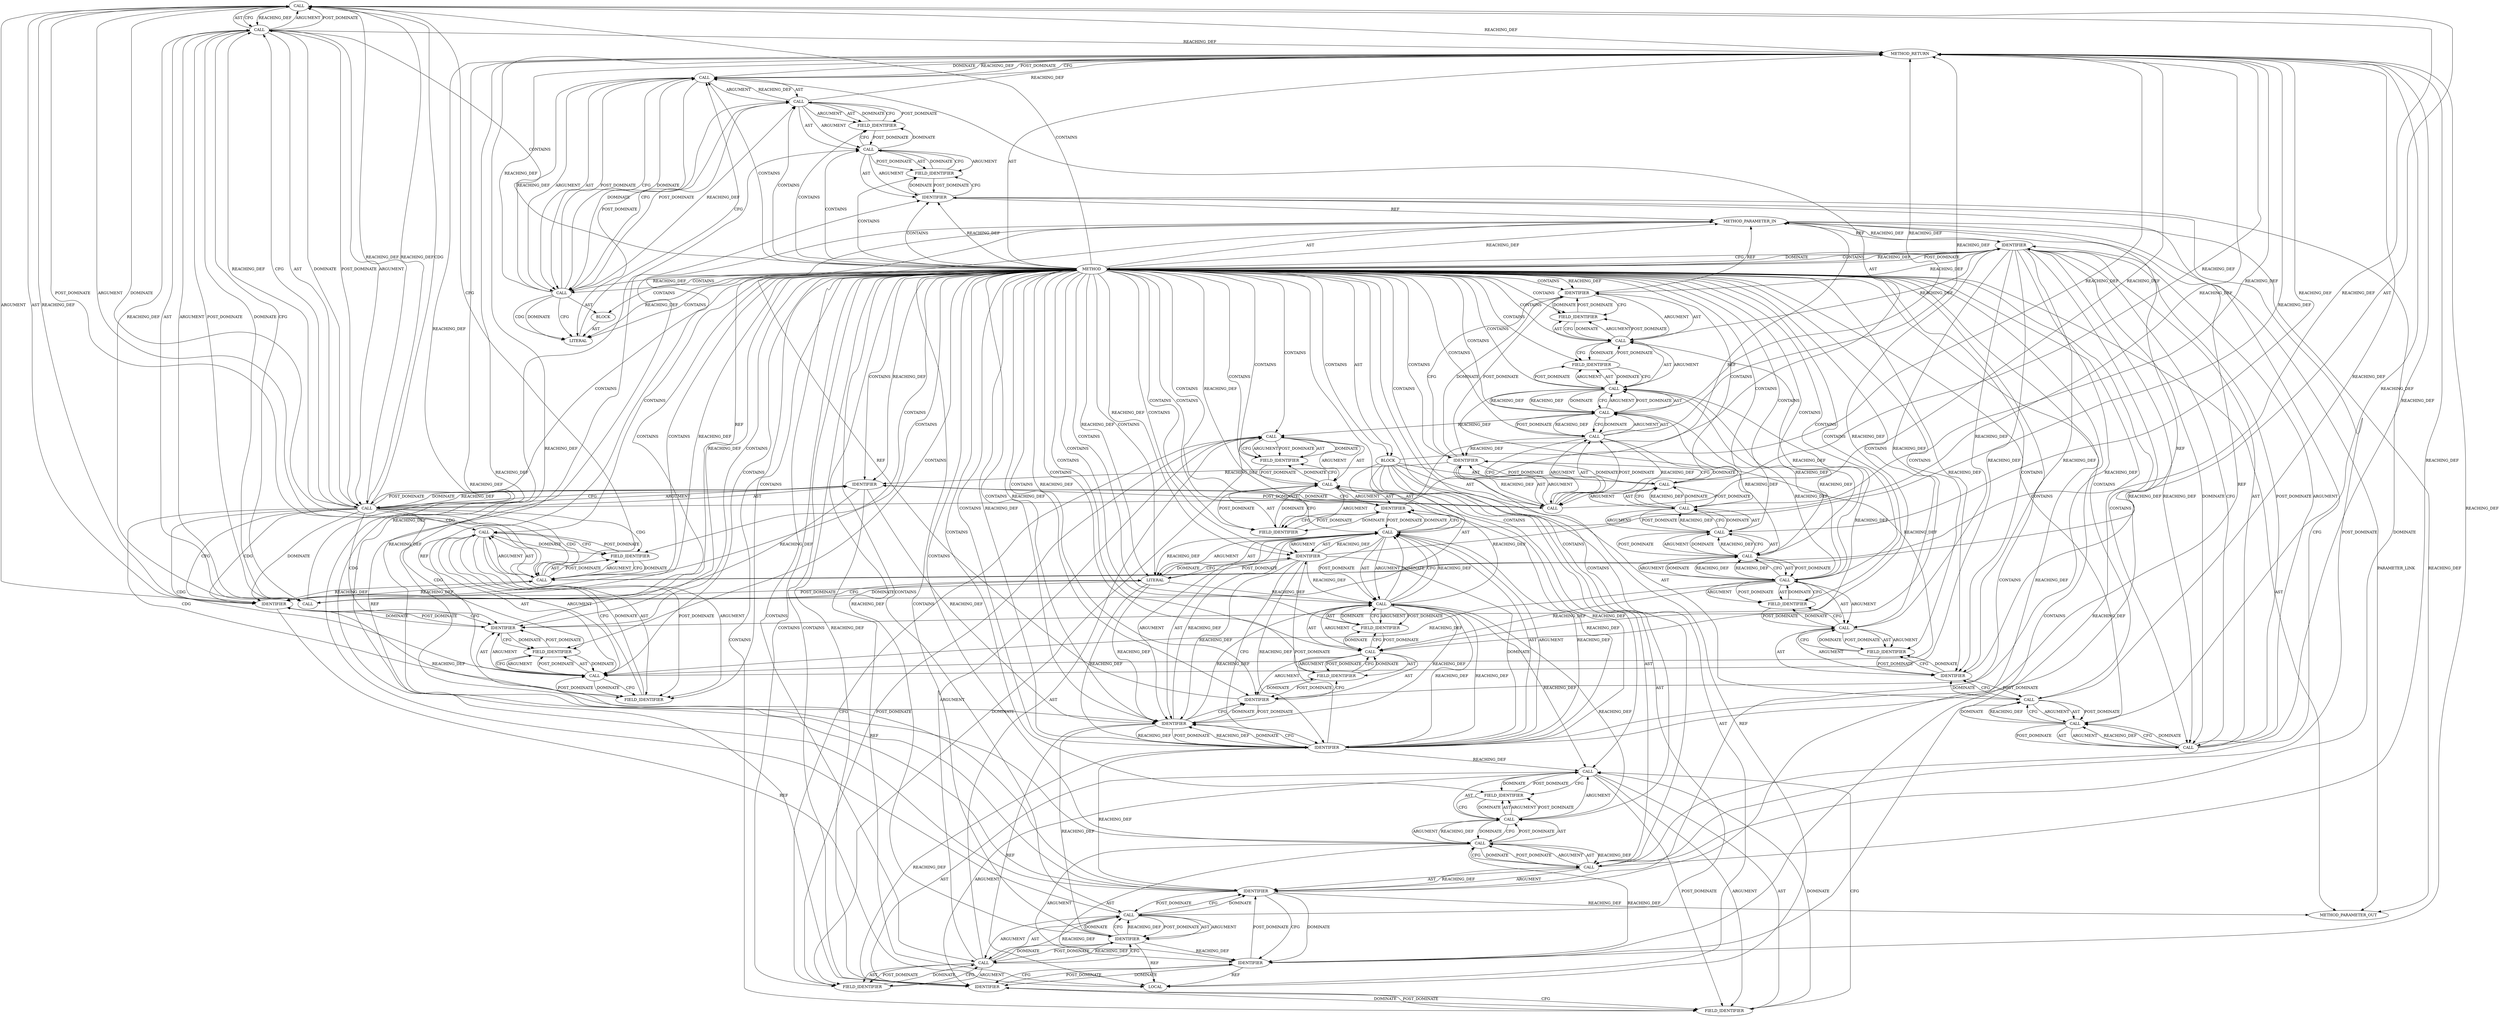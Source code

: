 digraph {
  11461 [label=CALL ORDER=2 ARGUMENT_INDEX=2 CODE="resid > con->v2.in_bvec.bv_len" COLUMN_NUMBER=20 METHOD_FULL_NAME="<operator>.greaterThan" LINE_NUMBER=3472 TYPE_FULL_NAME="<empty>" DISPATCH_TYPE="STATIC_DISPATCH" SIGNATURE="" NAME="<operator>.greaterThan"]
  11454 [label=IDENTIFIER ORDER=1 ARGUMENT_INDEX=1 CODE="con" COLUMN_NUMBER=26 LINE_NUMBER=3471 TYPE_FULL_NAME="ceph_connection*" NAME="con"]
  11472 [label=IDENTIFIER ORDER=2 ARGUMENT_INDEX=2 CODE="__func__" COLUMN_NUMBER=44 LINE_NUMBER=3474 TYPE_FULL_NAME="ANY" NAME="__func__"]
  11432 [label=METHOD_PARAMETER_IN ORDER=1 CODE="struct ceph_connection *con" IS_VARIADIC=false COLUMN_NUMBER=45 LINE_NUMBER=3465 TYPE_FULL_NAME="ceph_connection*" EVALUATION_STRATEGY="BY_VALUE" INDEX=1 NAME="con"]
  11478 [label=FIELD_IDENTIFIER ORDER=2 ARGUMENT_INDEX=2 CODE="v2" COLUMN_NUMBER=7 LINE_NUMBER=3475 CANONICAL_NAME="v2"]
  11460 [label=IDENTIFIER ORDER=1 ARGUMENT_INDEX=1 CODE="resid" COLUMN_NUMBER=11 LINE_NUMBER=3472 TYPE_FULL_NAME="int" NAME="resid"]
  11499 [label=CALL ORDER=1 ARGUMENT_INDEX=1 CODE="con->v2.in_state" COLUMN_NUMBER=2 METHOD_FULL_NAME="<operator>.fieldAccess" LINE_NUMBER=3478 TYPE_FULL_NAME="<empty>" DISPATCH_TYPE="STATIC_DISPATCH" SIGNATURE="" NAME="<operator>.fieldAccess"]
  11433 [label=BLOCK ORDER=2 ARGUMENT_INDEX=-1 CODE="{
	int resid;  /* current enc page (not necessarily data) */

	WARN_ON(!con_secure(con));
	WARN_ON(!iov_iter_is_bvec(&con->v2.in_iter));
	resid = iov_iter_count(&con->v2.in_iter);
	WARN_ON(!resid || resid > con->v2.in_bvec.bv_len);

	dout(\"%s con %p resid %d enc_resid %d\\n\", __func__, con, resid,
	     con->v2.in_enc_resid);
	con->v2.in_iter.count -= resid;
	set_in_skip(con, resid + con->v2.in_enc_resid);
	con->v2.in_state = IN_S_FINISH_SKIP;
}" COLUMN_NUMBER=1 LINE_NUMBER=3466 TYPE_FULL_NAME="void"]
  11503 [label=FIELD_IDENTIFIER ORDER=2 ARGUMENT_INDEX=2 CODE="in_state" COLUMN_NUMBER=2 LINE_NUMBER=3478 CANONICAL_NAME="in_state"]
  11494 [label=CALL ORDER=1 ARGUMENT_INDEX=1 CODE="con->v2" COLUMN_NUMBER=27 METHOD_FULL_NAME="<operator>.indirectFieldAccess" LINE_NUMBER=3477 TYPE_FULL_NAME="<empty>" DISPATCH_TYPE="STATIC_DISPATCH" SIGNATURE="" NAME="<operator>.indirectFieldAccess"]
  11477 [label=IDENTIFIER ORDER=1 ARGUMENT_INDEX=1 CODE="con" COLUMN_NUMBER=7 LINE_NUMBER=3475 TYPE_FULL_NAME="ceph_connection*" NAME="con"]
  11489 [label=CALL ORDER=8 ARGUMENT_INDEX=-1 CODE="set_in_skip(con, resid + con->v2.in_enc_resid)" COLUMN_NUMBER=2 METHOD_FULL_NAME="set_in_skip" LINE_NUMBER=3477 TYPE_FULL_NAME="<empty>" DISPATCH_TYPE="STATIC_DISPATCH" SIGNATURE="" NAME="set_in_skip"]
  11469 [label=FIELD_IDENTIFIER ORDER=2 ARGUMENT_INDEX=2 CODE="bv_len" COLUMN_NUMBER=28 LINE_NUMBER=3472 CANONICAL_NAME="bv_len"]
  11486 [label=FIELD_IDENTIFIER ORDER=2 ARGUMENT_INDEX=2 CODE="in_iter" COLUMN_NUMBER=2 LINE_NUMBER=3476 CANONICAL_NAME="in_iter"]
  11439 [label=CALL ORDER=3 ARGUMENT_INDEX=-1 CODE="WARN_ON(!iov_iter_is_bvec(&con->v2.in_iter))" COLUMN_NUMBER=2 METHOD_FULL_NAME="WARN_ON" LINE_NUMBER=3470 TYPE_FULL_NAME="<empty>" DISPATCH_TYPE="STATIC_DISPATCH" SIGNATURE="" NAME="WARN_ON"]
  11458 [label=CALL ORDER=1 ARGUMENT_INDEX=1 CODE="!resid || resid > con->v2.in_bvec.bv_len" COLUMN_NUMBER=10 METHOD_FULL_NAME="<operator>.logicalOr" LINE_NUMBER=3472 TYPE_FULL_NAME="<empty>" DISPATCH_TYPE="STATIC_DISPATCH" SIGNATURE="" NAME="<operator>.logicalOr"]
  11506 [label=LITERAL ORDER=1 ARGUMENT_INDEX=1 CODE="8" COLUMN_NUMBER=21 LINE_NUMBER=3478 TYPE_FULL_NAME="int"]
  11443 [label=CALL ORDER=1 ARGUMENT_INDEX=1 CODE="con->v2.in_iter" COLUMN_NUMBER=29 METHOD_FULL_NAME="<operator>.fieldAccess" LINE_NUMBER=3470 TYPE_FULL_NAME="<empty>" DISPATCH_TYPE="STATIC_DISPATCH" SIGNATURE="" NAME="<operator>.fieldAccess"]
  11453 [label=CALL ORDER=1 ARGUMENT_INDEX=1 CODE="con->v2" COLUMN_NUMBER=26 METHOD_FULL_NAME="<operator>.indirectFieldAccess" LINE_NUMBER=3471 TYPE_FULL_NAME="<empty>" DISPATCH_TYPE="STATIC_DISPATCH" SIGNATURE="" NAME="<operator>.indirectFieldAccess"]
  11456 [label=FIELD_IDENTIFIER ORDER=2 ARGUMENT_INDEX=2 CODE="in_iter" COLUMN_NUMBER=26 LINE_NUMBER=3471 CANONICAL_NAME="in_iter"]
  11480 [label=CALL ORDER=7 ARGUMENT_INDEX=-1 CODE="con->v2.in_iter.count -= resid" COLUMN_NUMBER=2 METHOD_FULL_NAME="<operator>.assignmentMinus" LINE_NUMBER=3476 TYPE_FULL_NAME="<empty>" DISPATCH_TYPE="STATIC_DISPATCH" SIGNATURE="" NAME="<operator>.assignmentMinus"]
  11457 [label=CALL ORDER=5 ARGUMENT_INDEX=-1 CODE="WARN_ON(!resid || resid > con->v2.in_bvec.bv_len)" COLUMN_NUMBER=2 METHOD_FULL_NAME="WARN_ON" LINE_NUMBER=3472 TYPE_FULL_NAME="<empty>" DISPATCH_TYPE="STATIC_DISPATCH" SIGNATURE="" NAME="WARN_ON"]
  11485 [label=FIELD_IDENTIFIER ORDER=2 ARGUMENT_INDEX=2 CODE="v2" COLUMN_NUMBER=2 LINE_NUMBER=3476 CANONICAL_NAME="v2"]
  11431 [label=METHOD COLUMN_NUMBER=1 LINE_NUMBER=3465 COLUMN_NUMBER_END=20 IS_EXTERNAL=false SIGNATURE="void revoke_at_prepare_read_enc_page (ceph_connection*)" NAME="revoke_at_prepare_read_enc_page" AST_PARENT_TYPE="TYPE_DECL" AST_PARENT_FULL_NAME="file_code_old-a282a2f-decode_preamble-523.c:<global>" ORDER=130 CODE="static void revoke_at_prepare_read_enc_page(struct ceph_connection *con)
{
	int resid;  /* current enc page (not necessarily data) */

	WARN_ON(!con_secure(con));
	WARN_ON(!iov_iter_is_bvec(&con->v2.in_iter));
	resid = iov_iter_count(&con->v2.in_iter);
	WARN_ON(!resid || resid > con->v2.in_bvec.bv_len);

	dout(\"%s con %p resid %d enc_resid %d\\n\", __func__, con, resid,
	     con->v2.in_enc_resid);
	con->v2.in_iter.count -= resid;
	set_in_skip(con, resid + con->v2.in_enc_resid);
	con->v2.in_state = IN_S_FINISH_SKIP;
}" FULL_NAME="revoke_at_prepare_read_enc_page" LINE_NUMBER_END=3478 FILENAME="file_code_old-a282a2f-decode_preamble-523.c"]
  11441 [label=CALL ORDER=1 ARGUMENT_INDEX=1 CODE="iov_iter_is_bvec(&con->v2.in_iter)" COLUMN_NUMBER=11 METHOD_FULL_NAME="iov_iter_is_bvec" LINE_NUMBER=3470 TYPE_FULL_NAME="<empty>" DISPATCH_TYPE="STATIC_DISPATCH" SIGNATURE="" NAME="iov_iter_is_bvec"]
  11504 [label=CALL ORDER=2 ARGUMENT_INDEX=2 CODE="IN_S_FINISH_SKIP" COLUMN_NUMBER=21 METHOD_FULL_NAME="file_code_old-a282a2f-decode_preamble-523.c:62:62:IN_S_FINISH_SKIP:0" LINE_NUMBER=3478 TYPE_FULL_NAME="int" DISPATCH_TYPE="INLINED" SIGNATURE="" NAME="IN_S_FINISH_SKIP"]
  11467 [label=FIELD_IDENTIFIER ORDER=2 ARGUMENT_INDEX=2 CODE="v2" COLUMN_NUMBER=28 LINE_NUMBER=3472 CANONICAL_NAME="v2"]
  11491 [label=CALL ORDER=2 ARGUMENT_INDEX=2 CODE="resid + con->v2.in_enc_resid" COLUMN_NUMBER=19 METHOD_FULL_NAME="<operator>.addition" LINE_NUMBER=3477 TYPE_FULL_NAME="<empty>" DISPATCH_TYPE="STATIC_DISPATCH" SIGNATURE="" NAME="<operator>.addition"]
  11475 [label=CALL ORDER=5 ARGUMENT_INDEX=5 CODE="con->v2.in_enc_resid" COLUMN_NUMBER=7 METHOD_FULL_NAME="<operator>.fieldAccess" LINE_NUMBER=3475 TYPE_FULL_NAME="<empty>" DISPATCH_TYPE="STATIC_DISPATCH" SIGNATURE="" NAME="<operator>.fieldAccess"]
  11440 [label=CALL ORDER=1 ARGUMENT_INDEX=1 CODE="!iov_iter_is_bvec(&con->v2.in_iter)" COLUMN_NUMBER=10 METHOD_FULL_NAME="<operator>.logicalNot" LINE_NUMBER=3470 TYPE_FULL_NAME="<empty>" DISPATCH_TYPE="STATIC_DISPATCH" SIGNATURE="" NAME="<operator>.logicalNot"]
  11470 [label=CALL ORDER=6 ARGUMENT_INDEX=-1 CODE="dout(\"%s con %p resid %d enc_resid %d\\n\", __func__, con, resid,
	     con->v2.in_enc_resid)" COLUMN_NUMBER=2 METHOD_FULL_NAME="dout" LINE_NUMBER=3474 TYPE_FULL_NAME="<empty>" DISPATCH_TYPE="STATIC_DISPATCH" SIGNATURE="" NAME="dout"]
  11436 [label=CALL ORDER=1 ARGUMENT_INDEX=1 CODE="!con_secure(con)" COLUMN_NUMBER=10 METHOD_FULL_NAME="<operator>.logicalNot" LINE_NUMBER=3469 TYPE_FULL_NAME="<empty>" DISPATCH_TYPE="STATIC_DISPATCH" SIGNATURE="" NAME="<operator>.logicalNot"]
  11449 [label=IDENTIFIER ORDER=1 ARGUMENT_INDEX=1 CODE="resid" COLUMN_NUMBER=2 LINE_NUMBER=3471 TYPE_FULL_NAME="int" NAME="resid"]
  11497 [label=FIELD_IDENTIFIER ORDER=2 ARGUMENT_INDEX=2 CODE="in_enc_resid" COLUMN_NUMBER=27 LINE_NUMBER=3477 CANONICAL_NAME="in_enc_resid"]
  11501 [label=IDENTIFIER ORDER=1 ARGUMENT_INDEX=1 CODE="con" COLUMN_NUMBER=2 LINE_NUMBER=3478 TYPE_FULL_NAME="ceph_connection*" NAME="con"]
  11465 [label=CALL ORDER=1 ARGUMENT_INDEX=1 CODE="con->v2" COLUMN_NUMBER=28 METHOD_FULL_NAME="<operator>.indirectFieldAccess" LINE_NUMBER=3472 TYPE_FULL_NAME="<empty>" DISPATCH_TYPE="STATIC_DISPATCH" SIGNATURE="" NAME="<operator>.indirectFieldAccess"]
  11505 [label=BLOCK ORDER=1 ARGUMENT_INDEX=1 CODE="<empty>" TYPE_FULL_NAME="void"]
  11438 [label=IDENTIFIER ORDER=1 ARGUMENT_INDEX=1 CODE="con" COLUMN_NUMBER=22 LINE_NUMBER=3469 TYPE_FULL_NAME="ceph_connection*" NAME="con"]
  11482 [label=CALL ORDER=1 ARGUMENT_INDEX=1 CODE="con->v2.in_iter" COLUMN_NUMBER=2 METHOD_FULL_NAME="<operator>.fieldAccess" LINE_NUMBER=3476 TYPE_FULL_NAME="<empty>" DISPATCH_TYPE="STATIC_DISPATCH" SIGNATURE="" NAME="<operator>.fieldAccess"]
  11468 [label=FIELD_IDENTIFIER ORDER=2 ARGUMENT_INDEX=2 CODE="in_bvec" COLUMN_NUMBER=28 LINE_NUMBER=3472 CANONICAL_NAME="in_bvec"]
  11476 [label=CALL ORDER=1 ARGUMENT_INDEX=1 CODE="con->v2" COLUMN_NUMBER=7 METHOD_FULL_NAME="<operator>.indirectFieldAccess" LINE_NUMBER=3475 TYPE_FULL_NAME="<empty>" DISPATCH_TYPE="STATIC_DISPATCH" SIGNATURE="" NAME="<operator>.indirectFieldAccess"]
  11448 [label=CALL ORDER=4 ARGUMENT_INDEX=-1 CODE="resid = iov_iter_count(&con->v2.in_iter)" COLUMN_NUMBER=2 METHOD_FULL_NAME="<operator>.assignment" LINE_NUMBER=3471 TYPE_FULL_NAME="<empty>" DISPATCH_TYPE="STATIC_DISPATCH" SIGNATURE="" NAME="<operator>.assignment"]
  11446 [label=FIELD_IDENTIFIER ORDER=2 ARGUMENT_INDEX=2 CODE="v2" COLUMN_NUMBER=29 LINE_NUMBER=3470 CANONICAL_NAME="v2"]
  11451 [label=CALL ORDER=1 ARGUMENT_INDEX=1 CODE="&con->v2.in_iter" COLUMN_NUMBER=25 METHOD_FULL_NAME="<operator>.addressOf" LINE_NUMBER=3471 TYPE_FULL_NAME="<empty>" DISPATCH_TYPE="STATIC_DISPATCH" SIGNATURE="" NAME="<operator>.addressOf"]
  11483 [label=CALL ORDER=1 ARGUMENT_INDEX=1 CODE="con->v2" COLUMN_NUMBER=2 METHOD_FULL_NAME="<operator>.indirectFieldAccess" LINE_NUMBER=3476 TYPE_FULL_NAME="<empty>" DISPATCH_TYPE="STATIC_DISPATCH" SIGNATURE="" NAME="<operator>.indirectFieldAccess"]
  11496 [label=FIELD_IDENTIFIER ORDER=2 ARGUMENT_INDEX=2 CODE="v2" COLUMN_NUMBER=27 LINE_NUMBER=3477 CANONICAL_NAME="v2"]
  11488 [label=IDENTIFIER ORDER=2 ARGUMENT_INDEX=2 CODE="resid" COLUMN_NUMBER=27 LINE_NUMBER=3476 TYPE_FULL_NAME="int" NAME="resid"]
  11463 [label=CALL ORDER=2 ARGUMENT_INDEX=2 CODE="con->v2.in_bvec.bv_len" COLUMN_NUMBER=28 METHOD_FULL_NAME="<operator>.fieldAccess" LINE_NUMBER=3472 TYPE_FULL_NAME="<empty>" DISPATCH_TYPE="STATIC_DISPATCH" SIGNATURE="" NAME="<operator>.fieldAccess"]
  11455 [label=FIELD_IDENTIFIER ORDER=2 ARGUMENT_INDEX=2 CODE="v2" COLUMN_NUMBER=26 LINE_NUMBER=3471 CANONICAL_NAME="v2"]
  11452 [label=CALL ORDER=1 ARGUMENT_INDEX=1 CODE="con->v2.in_iter" COLUMN_NUMBER=26 METHOD_FULL_NAME="<operator>.fieldAccess" LINE_NUMBER=3471 TYPE_FULL_NAME="<empty>" DISPATCH_TYPE="STATIC_DISPATCH" SIGNATURE="" NAME="<operator>.fieldAccess"]
  11502 [label=FIELD_IDENTIFIER ORDER=2 ARGUMENT_INDEX=2 CODE="v2" COLUMN_NUMBER=2 LINE_NUMBER=3478 CANONICAL_NAME="v2"]
  11444 [label=CALL ORDER=1 ARGUMENT_INDEX=1 CODE="con->v2" COLUMN_NUMBER=29 METHOD_FULL_NAME="<operator>.indirectFieldAccess" LINE_NUMBER=3470 TYPE_FULL_NAME="<empty>" DISPATCH_TYPE="STATIC_DISPATCH" SIGNATURE="" NAME="<operator>.indirectFieldAccess"]
  11459 [label=CALL ORDER=1 ARGUMENT_INDEX=1 CODE="!resid" COLUMN_NUMBER=10 METHOD_FULL_NAME="<operator>.logicalNot" LINE_NUMBER=3472 TYPE_FULL_NAME="<empty>" DISPATCH_TYPE="STATIC_DISPATCH" SIGNATURE="" NAME="<operator>.logicalNot"]
  11473 [label=IDENTIFIER ORDER=3 ARGUMENT_INDEX=3 CODE="con" COLUMN_NUMBER=54 LINE_NUMBER=3474 TYPE_FULL_NAME="ceph_connection*" NAME="con"]
  11495 [label=IDENTIFIER ORDER=1 ARGUMENT_INDEX=1 CODE="con" COLUMN_NUMBER=27 LINE_NUMBER=3477 TYPE_FULL_NAME="ceph_connection*" NAME="con"]
  13236 [label=METHOD_PARAMETER_OUT ORDER=1 CODE="struct ceph_connection *con" IS_VARIADIC=false COLUMN_NUMBER=45 LINE_NUMBER=3465 TYPE_FULL_NAME="ceph_connection*" EVALUATION_STRATEGY="BY_VALUE" INDEX=1 NAME="con"]
  11481 [label=CALL ORDER=1 ARGUMENT_INDEX=1 CODE="con->v2.in_iter.count" COLUMN_NUMBER=2 METHOD_FULL_NAME="<operator>.fieldAccess" LINE_NUMBER=3476 TYPE_FULL_NAME="<empty>" DISPATCH_TYPE="STATIC_DISPATCH" SIGNATURE="" NAME="<operator>.fieldAccess"]
  11498 [label=CALL ORDER=9 ARGUMENT_INDEX=-1 CODE="con->v2.in_state = IN_S_FINISH_SKIP" COLUMN_NUMBER=2 METHOD_FULL_NAME="<operator>.assignment" LINE_NUMBER=3478 TYPE_FULL_NAME="<empty>" DISPATCH_TYPE="STATIC_DISPATCH" SIGNATURE="" NAME="<operator>.assignment"]
  11474 [label=IDENTIFIER ORDER=4 ARGUMENT_INDEX=4 CODE="resid" COLUMN_NUMBER=59 LINE_NUMBER=3474 TYPE_FULL_NAME="int" NAME="resid"]
  11507 [label=METHOD_RETURN ORDER=3 CODE="RET" COLUMN_NUMBER=1 LINE_NUMBER=3465 TYPE_FULL_NAME="void" EVALUATION_STRATEGY="BY_VALUE"]
  11447 [label=FIELD_IDENTIFIER ORDER=2 ARGUMENT_INDEX=2 CODE="in_iter" COLUMN_NUMBER=29 LINE_NUMBER=3470 CANONICAL_NAME="in_iter"]
  11466 [label=IDENTIFIER ORDER=1 ARGUMENT_INDEX=1 CODE="con" COLUMN_NUMBER=28 LINE_NUMBER=3472 TYPE_FULL_NAME="ceph_connection*" NAME="con"]
  11445 [label=IDENTIFIER ORDER=1 ARGUMENT_INDEX=1 CODE="con" COLUMN_NUMBER=29 LINE_NUMBER=3470 TYPE_FULL_NAME="ceph_connection*" NAME="con"]
  11492 [label=IDENTIFIER ORDER=1 ARGUMENT_INDEX=1 CODE="resid" COLUMN_NUMBER=19 LINE_NUMBER=3477 TYPE_FULL_NAME="int" NAME="resid"]
  11462 [label=IDENTIFIER ORDER=1 ARGUMENT_INDEX=1 CODE="resid" COLUMN_NUMBER=20 LINE_NUMBER=3472 TYPE_FULL_NAME="int" NAME="resid"]
  11434 [label=LOCAL ORDER=1 CODE="int resid" COLUMN_NUMBER=6 LINE_NUMBER=3467 TYPE_FULL_NAME="int" NAME="resid"]
  11484 [label=IDENTIFIER ORDER=1 ARGUMENT_INDEX=1 CODE="con" COLUMN_NUMBER=2 LINE_NUMBER=3476 TYPE_FULL_NAME="ceph_connection*" NAME="con"]
  11487 [label=FIELD_IDENTIFIER ORDER=2 ARGUMENT_INDEX=2 CODE="count" COLUMN_NUMBER=2 LINE_NUMBER=3476 CANONICAL_NAME="count"]
  11435 [label=CALL ORDER=2 ARGUMENT_INDEX=-1 CODE="WARN_ON(!con_secure(con))" COLUMN_NUMBER=2 METHOD_FULL_NAME="WARN_ON" LINE_NUMBER=3469 TYPE_FULL_NAME="<empty>" DISPATCH_TYPE="STATIC_DISPATCH" SIGNATURE="" NAME="WARN_ON"]
  11493 [label=CALL ORDER=2 ARGUMENT_INDEX=2 CODE="con->v2.in_enc_resid" COLUMN_NUMBER=27 METHOD_FULL_NAME="<operator>.fieldAccess" LINE_NUMBER=3477 TYPE_FULL_NAME="<empty>" DISPATCH_TYPE="STATIC_DISPATCH" SIGNATURE="" NAME="<operator>.fieldAccess"]
  11464 [label=CALL ORDER=1 ARGUMENT_INDEX=1 CODE="con->v2.in_bvec" COLUMN_NUMBER=28 METHOD_FULL_NAME="<operator>.fieldAccess" LINE_NUMBER=3472 TYPE_FULL_NAME="<empty>" DISPATCH_TYPE="STATIC_DISPATCH" SIGNATURE="" NAME="<operator>.fieldAccess"]
  11500 [label=CALL ORDER=1 ARGUMENT_INDEX=1 CODE="con->v2" COLUMN_NUMBER=2 METHOD_FULL_NAME="<operator>.indirectFieldAccess" LINE_NUMBER=3478 TYPE_FULL_NAME="<empty>" DISPATCH_TYPE="STATIC_DISPATCH" SIGNATURE="" NAME="<operator>.indirectFieldAccess"]
  11442 [label=CALL ORDER=1 ARGUMENT_INDEX=1 CODE="&con->v2.in_iter" COLUMN_NUMBER=28 METHOD_FULL_NAME="<operator>.addressOf" LINE_NUMBER=3470 TYPE_FULL_NAME="<empty>" DISPATCH_TYPE="STATIC_DISPATCH" SIGNATURE="" NAME="<operator>.addressOf"]
  11437 [label=CALL ORDER=1 ARGUMENT_INDEX=1 CODE="con_secure(con)" COLUMN_NUMBER=11 METHOD_FULL_NAME="con_secure" LINE_NUMBER=3469 TYPE_FULL_NAME="<empty>" DISPATCH_TYPE="STATIC_DISPATCH" SIGNATURE="" NAME="con_secure"]
  11450 [label=CALL ORDER=2 ARGUMENT_INDEX=2 CODE="iov_iter_count(&con->v2.in_iter)" COLUMN_NUMBER=10 METHOD_FULL_NAME="iov_iter_count" LINE_NUMBER=3471 TYPE_FULL_NAME="<empty>" DISPATCH_TYPE="STATIC_DISPATCH" SIGNATURE="" NAME="iov_iter_count"]
  11471 [label=LITERAL ORDER=1 ARGUMENT_INDEX=1 CODE="\"%s con %p resid %d enc_resid %d\\n\"" COLUMN_NUMBER=7 LINE_NUMBER=3474 TYPE_FULL_NAME="char"]
  11479 [label=FIELD_IDENTIFIER ORDER=2 ARGUMENT_INDEX=2 CODE="in_enc_resid" COLUMN_NUMBER=7 LINE_NUMBER=3475 CANONICAL_NAME="in_enc_resid"]
  11490 [label=IDENTIFIER ORDER=1 ARGUMENT_INDEX=1 CODE="con" COLUMN_NUMBER=14 LINE_NUMBER=3477 TYPE_FULL_NAME="ceph_connection*" NAME="con"]
  11454 -> 11455 [label=CFG ]
  11476 -> 11477 [label=AST ]
  11473 -> 11484 [label=REACHING_DEF VARIABLE="con"]
  11449 -> 11460 [label=REACHING_DEF VARIABLE="resid"]
  11433 -> 11480 [label=AST ]
  11469 -> 11463 [label=CFG ]
  11462 -> 11466 [label=DOMINATE ]
  11431 -> 11445 [label=REACHING_DEF VARIABLE=""]
  11473 -> 11472 [label=POST_DOMINATE ]
  11488 -> 11434 [label=REF ]
  11498 -> 11499 [label=ARGUMENT ]
  11431 -> 11466 [label=REACHING_DEF VARIABLE=""]
  11463 -> 11469 [label=AST ]
  11474 -> 11434 [label=REF ]
  11489 -> 11491 [label=POST_DOMINATE ]
  11475 -> 11479 [label=ARGUMENT ]
  11492 -> 11434 [label=REF ]
  11431 -> 11470 [label=CONTAINS ]
  11452 -> 11456 [label=POST_DOMINATE ]
  11493 -> 11497 [label=AST ]
  11500 -> 11502 [label=ARGUMENT ]
  11437 -> 11438 [label=AST ]
  11477 -> 11478 [label=CFG ]
  11449 -> 11454 [label=CFG ]
  11489 -> 11490 [label=ARGUMENT ]
  11504 -> 11505 [label=AST ]
  11435 -> 11507 [label=REACHING_DEF VARIABLE="WARN_ON(!con_secure(con))"]
  11481 -> 11482 [label=ARGUMENT ]
  11465 -> 11468 [label=DOMINATE ]
  11454 -> 11432 [label=REF ]
  11435 -> 11436 [label=ARGUMENT ]
  11438 -> 11445 [label=REACHING_DEF VARIABLE="con"]
  11431 -> 11438 [label=CFG ]
  11490 -> 11480 [label=POST_DOMINATE ]
  11490 -> 11507 [label=REACHING_DEF VARIABLE="con"]
  11471 -> 11475 [label=REACHING_DEF VARIABLE="\"%s con %p resid %d enc_resid %d\\n\""]
  11495 -> 11432 [label=REF ]
  11468 -> 11464 [label=CFG ]
  11443 -> 11476 [label=REACHING_DEF VARIABLE="con->v2.in_iter"]
  11474 -> 11475 [label=REACHING_DEF VARIABLE="resid"]
  11468 -> 11464 [label=DOMINATE ]
  11464 -> 11468 [label=ARGUMENT ]
  11475 -> 11493 [label=REACHING_DEF VARIABLE="con->v2.in_enc_resid"]
  11431 -> 11495 [label=CONTAINS ]
  11431 -> 11477 [label=REACHING_DEF VARIABLE=""]
  11438 -> 11437 [label=REACHING_DEF VARIABLE="con"]
  11498 -> 11506 [label=POST_DOMINATE ]
  11480 -> 11507 [label=REACHING_DEF VARIABLE="con->v2.in_iter.count -= resid"]
  11431 -> 11436 [label=CONTAINS ]
  11431 -> 11492 [label=CONTAINS ]
  11461 -> 11458 [label=CFG ]
  11490 -> 11432 [label=REF ]
  11452 -> 11451 [label=REACHING_DEF VARIABLE="con->v2.in_iter"]
  11452 -> 11451 [label=REACHING_DEF VARIABLE="con->v2.in_iter"]
  11485 -> 11483 [label=DOMINATE ]
  11431 -> 11495 [label=REACHING_DEF VARIABLE=""]
  11438 -> 11465 [label=REACHING_DEF VARIABLE="con"]
  11431 -> 11435 [label=CONTAINS ]
  11431 -> 11484 [label=CONTAINS ]
  11474 -> 11473 [label=POST_DOMINATE ]
  11443 -> 11447 [label=ARGUMENT ]
  11491 -> 11493 [label=POST_DOMINATE ]
  11478 -> 11477 [label=POST_DOMINATE ]
  11473 -> 11474 [label=REACHING_DEF VARIABLE="con"]
  11433 -> 11470 [label=AST ]
  11444 -> 11446 [label=POST_DOMINATE ]
  11446 -> 11444 [label=CFG ]
  11446 -> 11445 [label=POST_DOMINATE ]
  11459 -> 11462 [label=CFG ]
  11490 -> 13236 [label=REACHING_DEF VARIABLE="con"]
  11450 -> 11449 [label=REACHING_DEF VARIABLE="iov_iter_count(&con->v2.in_iter)"]
  11431 -> 11475 [label=CONTAINS ]
  11474 -> 11473 [label=REACHING_DEF VARIABLE="resid"]
  11467 -> 11465 [label=DOMINATE ]
  11499 -> 11500 [label=AST ]
  11431 -> 11484 [label=REACHING_DEF VARIABLE=""]
  11464 -> 11465 [label=AST ]
  11506 -> 11498 [label=CFG ]
  11483 -> 11484 [label=AST ]
  11431 -> 11459 [label=CONTAINS ]
  11475 -> 11470 [label=DOMINATE ]
  11466 -> 11467 [label=DOMINATE ]
  11457 -> 11458 [label=AST ]
  11441 -> 11442 [label=AST ]
  11443 -> 11442 [label=DOMINATE ]
  11486 -> 11482 [label=DOMINATE ]
  11499 -> 11504 [label=DOMINATE ]
  11445 -> 11432 [label=REF ]
  11466 -> 11462 [label=POST_DOMINATE ]
  11489 -> 11490 [label=AST ]
  11435 -> 11445 [label=DOMINATE ]
  11472 -> 11474 [label=REACHING_DEF VARIABLE="__func__"]
  11443 -> 11442 [label=REACHING_DEF VARIABLE="con->v2.in_iter"]
  11443 -> 11442 [label=REACHING_DEF VARIABLE="con->v2.in_iter"]
  11500 -> 11503 [label=DOMINATE ]
  11497 -> 11493 [label=CFG ]
  11448 -> 11449 [label=AST ]
  11488 -> 11481 [label=POST_DOMINATE ]
  11482 -> 11486 [label=ARGUMENT ]
  11458 -> 11457 [label=DOMINATE ]
  11482 -> 11487 [label=DOMINATE ]
  11438 -> 11432 [label=REF ]
  11438 -> 11477 [label=REACHING_DEF VARIABLE="con"]
  11451 -> 11482 [label=REACHING_DEF VARIABLE="&con->v2.in_iter"]
  11432 -> 13236 [label=REACHING_DEF VARIABLE="con"]
  11431 -> 11473 [label=REACHING_DEF VARIABLE=""]
  11431 -> 11438 [label=DOMINATE ]
  11484 -> 11485 [label=CFG ]
  11438 -> 11437 [label=DOMINATE ]
  11481 -> 11488 [label=CFG ]
  11431 -> 11438 [label=CONTAINS ]
  11442 -> 11443 [label=AST ]
  11431 -> 11465 [label=CONTAINS ]
  11451 -> 11507 [label=REACHING_DEF VARIABLE="&con->v2.in_iter"]
  11444 -> 11445 [label=AST ]
  11470 -> 11475 [label=POST_DOMINATE ]
  11448 -> 11507 [label=REACHING_DEF VARIABLE="resid = iov_iter_count(&con->v2.in_iter)"]
  11431 -> 11440 [label=CONTAINS ]
  11441 -> 11440 [label=REACHING_DEF VARIABLE="iov_iter_is_bvec(&con->v2.in_iter)"]
  11431 -> 11462 [label=CONTAINS ]
  11431 -> 11476 [label=CONTAINS ]
  11441 -> 11440 [label=CFG ]
  11474 -> 11477 [label=CFG ]
  11487 -> 11481 [label=DOMINATE ]
  11465 -> 11467 [label=ARGUMENT ]
  11431 -> 11451 [label=CONTAINS ]
  11492 -> 11490 [label=POST_DOMINATE ]
  11449 -> 11454 [label=DOMINATE ]
  11475 -> 11470 [label=CFG ]
  11431 -> 11487 [label=CONTAINS ]
  11432 -> 13236 [label=PARAMETER_LINK ]
  11431 -> 11474 [label=REACHING_DEF VARIABLE=""]
  11475 -> 11494 [label=REACHING_DEF VARIABLE="con->v2.in_enc_resid"]
  11482 -> 11487 [label=CFG ]
  11463 -> 11461 [label=DOMINATE ]
  11457 -> 11471 [label=CFG ]
  11475 -> 11473 [label=REACHING_DEF VARIABLE="con->v2.in_enc_resid"]
  11443 -> 11447 [label=POST_DOMINATE ]
  11431 -> 11433 [label=AST ]
  11452 -> 11476 [label=REACHING_DEF VARIABLE="con->v2.in_iter"]
  11465 -> 11467 [label=POST_DOMINATE ]
  11458 -> 11507 [label=REACHING_DEF VARIABLE="!resid || resid > con->v2.in_bvec.bv_len"]
  11493 -> 11494 [label=ARGUMENT ]
  11460 -> 11448 [label=POST_DOMINATE ]
  11431 -> 11482 [label=CONTAINS ]
  11431 -> 11446 [label=CONTAINS ]
  11494 -> 11495 [label=AST ]
  11459 -> 11458 [label=REACHING_DEF VARIABLE="!resid"]
  11431 -> 11453 [label=CONTAINS ]
  11500 -> 11501 [label=AST ]
  11501 -> 11489 [label=POST_DOMINATE ]
  11431 -> 11461 [label=CONTAINS ]
  11438 -> 11454 [label=REACHING_DEF VARIABLE="con"]
  11493 -> 11491 [label=CFG ]
  11489 -> 11507 [label=REACHING_DEF VARIABLE="set_in_skip(con, resid + con->v2.in_enc_resid)"]
  11472 -> 11473 [label=DOMINATE ]
  11458 -> 11461 [label=ARGUMENT ]
  11433 -> 11498 [label=AST ]
  11441 -> 11440 [label=DOMINATE ]
  11481 -> 11480 [label=REACHING_DEF VARIABLE="con->v2.in_iter.count"]
  11453 -> 11455 [label=ARGUMENT ]
  11458 -> 11459 [label=AST ]
  11471 -> 11474 [label=REACHING_DEF VARIABLE="\"%s con %p resid %d enc_resid %d\\n\""]
  11484 -> 11432 [label=REF ]
  11472 -> 11507 [label=REACHING_DEF VARIABLE="__func__"]
  11431 -> 11503 [label=CONTAINS ]
  11459 -> 11462 [label=CDG ]
  11448 -> 11450 [label=ARGUMENT ]
  11443 -> 11465 [label=REACHING_DEF VARIABLE="con->v2.in_iter"]
  11477 -> 11432 [label=REF ]
  11499 -> 11503 [label=POST_DOMINATE ]
  11470 -> 11475 [label=AST ]
  11431 -> 11473 [label=CONTAINS ]
  11485 -> 11484 [label=POST_DOMINATE ]
  11500 -> 11503 [label=CFG ]
  11431 -> 11504 [label=REACHING_DEF VARIABLE=""]
  11475 -> 11476 [label=AST ]
  11483 -> 11486 [label=DOMINATE ]
  11463 -> 11461 [label=CFG ]
  11488 -> 11480 [label=DOMINATE ]
  11433 -> 11435 [label=AST ]
  11475 -> 11479 [label=POST_DOMINATE ]
  11431 -> 11501 [label=CONTAINS ]
  11498 -> 11507 [label=CFG ]
  11431 -> 11483 [label=CONTAINS ]
  11479 -> 11476 [label=POST_DOMINATE ]
  11500 -> 11502 [label=POST_DOMINATE ]
  11459 -> 11461 [label=REACHING_DEF VARIABLE="!resid"]
  11470 -> 11471 [label=ARGUMENT ]
  11471 -> 11473 [label=REACHING_DEF VARIABLE="\"%s con %p resid %d enc_resid %d\\n\""]
  11492 -> 11495 [label=CFG ]
  11453 -> 11456 [label=CFG ]
  11431 -> 11490 [label=CONTAINS ]
  11460 -> 11459 [label=DOMINATE ]
  11481 -> 11482 [label=AST ]
  11462 -> 11474 [label=REACHING_DEF VARIABLE="resid"]
  11431 -> 11496 [label=CONTAINS ]
  11463 -> 11464 [label=ARGUMENT ]
  11438 -> 11437 [label=CFG ]
  11499 -> 11507 [label=REACHING_DEF VARIABLE="con->v2.in_state"]
  11504 -> 11506 [label=DOMINATE ]
  11489 -> 11501 [label=DOMINATE ]
  11469 -> 11463 [label=DOMINATE ]
  11488 -> 11481 [label=REACHING_DEF VARIABLE="resid"]
  11450 -> 11448 [label=REACHING_DEF VARIABLE="iov_iter_count(&con->v2.in_iter)"]
  11465 -> 11466 [label=AST ]
  11475 -> 11479 [label=AST ]
  11452 -> 11453 [label=AST ]
  11494 -> 11496 [label=POST_DOMINATE ]
  11469 -> 11464 [label=POST_DOMINATE ]
  11459 -> 11468 [label=CDG ]
  11431 -> 11479 [label=CONTAINS ]
  11441 -> 11442 [label=POST_DOMINATE ]
  11457 -> 11471 [label=DOMINATE ]
  11431 -> 11474 [label=CONTAINS ]
  11439 -> 11449 [label=DOMINATE ]
  11460 -> 11434 [label=REF ]
  11443 -> 11442 [label=CFG ]
  11431 -> 11438 [label=REACHING_DEF VARIABLE=""]
  11439 -> 11507 [label=REACHING_DEF VARIABLE="WARN_ON(!iov_iter_is_bvec(&con->v2.in_iter))"]
  11433 -> 11448 [label=AST ]
  11454 -> 11449 [label=POST_DOMINATE ]
  11459 -> 11458 [label=CFG ]
  11493 -> 11497 [label=ARGUMENT ]
  11501 -> 11502 [label=CFG ]
  11495 -> 11496 [label=DOMINATE ]
  11431 -> 11488 [label=REACHING_DEF VARIABLE=""]
  11431 -> 11460 [label=REACHING_DEF VARIABLE=""]
  11448 -> 11449 [label=ARGUMENT ]
  11452 -> 11451 [label=DOMINATE ]
  11463 -> 11461 [label=REACHING_DEF VARIABLE="con->v2.in_bvec.bv_len"]
  11499 -> 11500 [label=ARGUMENT ]
  11483 -> 11486 [label=CFG ]
  11489 -> 11501 [label=CFG ]
  11458 -> 11459 [label=POST_DOMINATE ]
  11436 -> 11437 [label=POST_DOMINATE ]
  11459 -> 11466 [label=CDG ]
  11480 -> 11481 [label=ARGUMENT ]
  11502 -> 11500 [label=DOMINATE ]
  11483 -> 11485 [label=ARGUMENT ]
  11464 -> 11468 [label=AST ]
  11476 -> 11477 [label=ARGUMENT ]
  11473 -> 11432 [label=REF ]
  11467 -> 11465 [label=CFG ]
  11440 -> 11441 [label=AST ]
  11457 -> 11458 [label=ARGUMENT ]
  11494 -> 11496 [label=ARGUMENT ]
  11476 -> 11478 [label=POST_DOMINATE ]
  11431 -> 11439 [label=CONTAINS ]
  11451 -> 11452 [label=ARGUMENT ]
  11472 -> 11473 [label=CFG ]
  11436 -> 11437 [label=AST ]
  11470 -> 11472 [label=AST ]
  11444 -> 11445 [label=ARGUMENT ]
  11450 -> 11451 [label=ARGUMENT ]
  11453 -> 11454 [label=ARGUMENT ]
  11431 -> 13236 [label=AST ]
  11459 -> 11465 [label=CDG ]
  11451 -> 11452 [label=POST_DOMINATE ]
  11461 -> 11462 [label=ARGUMENT ]
  11431 -> 11499 [label=CONTAINS ]
  11431 -> 11500 [label=CONTAINS ]
  11442 -> 11452 [label=REACHING_DEF VARIABLE="&con->v2.in_iter"]
  11431 -> 11477 [label=CONTAINS ]
  11491 -> 11492 [label=ARGUMENT ]
  11431 -> 11441 [label=CONTAINS ]
  11440 -> 11441 [label=ARGUMENT ]
  11436 -> 11437 [label=ARGUMENT ]
  11480 -> 11488 [label=POST_DOMINATE ]
  11436 -> 11435 [label=DOMINATE ]
  11442 -> 11443 [label=ARGUMENT ]
  11431 -> 11472 [label=CONTAINS ]
  11465 -> 11466 [label=ARGUMENT ]
  11459 -> 11460 [label=ARGUMENT ]
  11491 -> 11489 [label=REACHING_DEF VARIABLE="resid + con->v2.in_enc_resid"]
  11458 -> 11457 [label=CFG ]
  11479 -> 11475 [label=DOMINATE ]
  11431 -> 11437 [label=CONTAINS ]
  11476 -> 11478 [label=AST ]
  11470 -> 11484 [label=DOMINATE ]
  11456 -> 11452 [label=DOMINATE ]
  11440 -> 11439 [label=CFG ]
  11447 -> 11443 [label=DOMINATE ]
  11495 -> 11496 [label=CFG ]
  11431 -> 11468 [label=CONTAINS ]
  11458 -> 11457 [label=REACHING_DEF VARIABLE="!resid || resid > con->v2.in_bvec.bv_len"]
  11439 -> 11440 [label=POST_DOMINATE ]
  11461 -> 11459 [label=REACHING_DEF VARIABLE="resid > con->v2.in_bvec.bv_len"]
  11431 -> 11494 [label=CONTAINS ]
  11473 -> 11474 [label=DOMINATE ]
  11449 -> 11434 [label=REF ]
  11468 -> 11465 [label=POST_DOMINATE ]
  11501 -> 11432 [label=REF ]
  11476 -> 11478 [label=ARGUMENT ]
  11455 -> 11454 [label=POST_DOMINATE ]
  11439 -> 11449 [label=CFG ]
  11504 -> 11499 [label=POST_DOMINATE ]
  11502 -> 11501 [label=POST_DOMINATE ]
  11477 -> 11478 [label=DOMINATE ]
  11493 -> 11491 [label=REACHING_DEF VARIABLE="con->v2.in_enc_resid"]
  11486 -> 11482 [label=CFG ]
  11431 -> 11502 [label=CONTAINS ]
  11475 -> 11483 [label=REACHING_DEF VARIABLE="con->v2.in_enc_resid"]
  11501 -> 11502 [label=DOMINATE ]
  11490 -> 11501 [label=REACHING_DEF VARIABLE="con"]
  11483 -> 11485 [label=AST ]
  11450 -> 11507 [label=REACHING_DEF VARIABLE="iov_iter_count(&con->v2.in_iter)"]
  11450 -> 11448 [label=CFG ]
  11431 -> 11481 [label=CONTAINS ]
  11437 -> 11436 [label=REACHING_DEF VARIABLE="con_secure(con)"]
  11431 -> 11506 [label=REACHING_DEF VARIABLE=""]
  11496 -> 11495 [label=POST_DOMINATE ]
  11431 -> 11501 [label=REACHING_DEF VARIABLE=""]
  11443 -> 11453 [label=REACHING_DEF VARIABLE="con->v2.in_iter"]
  11463 -> 11464 [label=AST ]
  11473 -> 11475 [label=REACHING_DEF VARIABLE="con"]
  11450 -> 11451 [label=AST ]
  11452 -> 11456 [label=ARGUMENT ]
  11470 -> 11507 [label=REACHING_DEF VARIABLE="dout(\"%s con %p resid %d enc_resid %d\\n\", __func__, con, resid,
	     con->v2.in_enc_resid)"]
  11436 -> 11507 [label=REACHING_DEF VARIABLE="!con_secure(con)"]
  11459 -> 11507 [label=REACHING_DEF VARIABLE="!resid"]
  11482 -> 11483 [label=ARGUMENT ]
  11485 -> 11483 [label=CFG ]
  11451 -> 11450 [label=REACHING_DEF VARIABLE="&con->v2.in_iter"]
  11431 -> 11444 [label=CONTAINS ]
  11483 -> 11485 [label=POST_DOMINATE ]
  11471 -> 11470 [label=REACHING_DEF VARIABLE="\"%s con %p resid %d enc_resid %d\\n\""]
  11490 -> 11492 [label=DOMINATE ]
  11498 -> 11504 [label=POST_DOMINATE ]
  11477 -> 11474 [label=POST_DOMINATE ]
  11473 -> 11490 [label=REACHING_DEF VARIABLE="con"]
  11442 -> 11441 [label=DOMINATE ]
  11431 -> 11488 [label=CONTAINS ]
  11431 -> 11467 [label=CONTAINS ]
  11503 -> 11499 [label=DOMINATE ]
  11463 -> 11462 [label=REACHING_DEF VARIABLE="con->v2.in_bvec.bv_len"]
  11431 -> 11507 [label=AST ]
  11440 -> 11439 [label=REACHING_DEF VARIABLE="!iov_iter_is_bvec(&con->v2.in_iter)"]
  11459 -> 11463 [label=CDG ]
  11431 -> 11471 [label=REACHING_DEF VARIABLE=""]
  11497 -> 11494 [label=POST_DOMINATE ]
  11488 -> 11480 [label=CFG ]
  11455 -> 11453 [label=DOMINATE ]
  11456 -> 11453 [label=POST_DOMINATE ]
  11436 -> 11435 [label=REACHING_DEF VARIABLE="!con_secure(con)"]
  11472 -> 11471 [label=POST_DOMINATE ]
  11498 -> 11504 [label=ARGUMENT ]
  11493 -> 11497 [label=POST_DOMINATE ]
  11431 -> 11478 [label=CONTAINS ]
  11504 -> 11498 [label=CFG ]
  11488 -> 11492 [label=REACHING_DEF VARIABLE="resid"]
  11478 -> 11476 [label=CFG ]
  11459 -> 11464 [label=CDG ]
  11459 -> 11458 [label=DOMINATE ]
  11496 -> 11494 [label=DOMINATE ]
  11431 -> 11447 [label=CONTAINS ]
  11474 -> 11470 [label=REACHING_DEF VARIABLE="resid"]
  11459 -> 11462 [label=DOMINATE ]
  11504 -> 11498 [label=DOMINATE ]
  11470 -> 11473 [label=AST ]
  11462 -> 11466 [label=CFG ]
  11458 -> 11461 [label=POST_DOMINATE ]
  11451 -> 11450 [label=CFG ]
  11504 -> 11506 [label=CFG ]
  11455 -> 11453 [label=CFG ]
  11474 -> 11477 [label=DOMINATE ]
  11431 -> 11466 [label=CONTAINS ]
  11462 -> 11461 [label=REACHING_DEF VARIABLE="resid"]
  11431 -> 11462 [label=REACHING_DEF VARIABLE=""]
  11431 -> 11471 [label=CONTAINS ]
  11465 -> 11467 [label=AST ]
  11507 -> 11498 [label=POST_DOMINATE ]
  11449 -> 11448 [label=REACHING_DEF VARIABLE="resid"]
  11505 -> 11506 [label=AST ]
  11437 -> 11436 [label=CFG ]
  11431 -> 11454 [label=REACHING_DEF VARIABLE=""]
  11497 -> 11493 [label=DOMINATE ]
  11487 -> 11481 [label=CFG ]
  11444 -> 11446 [label=AST ]
  11480 -> 11488 [label=AST ]
  11480 -> 11490 [label=CFG ]
  11431 -> 11455 [label=CONTAINS ]
  11431 -> 11443 [label=CONTAINS ]
  11442 -> 11441 [label=REACHING_DEF VARIABLE="&con->v2.in_iter"]
  11451 -> 11450 [label=DOMINATE ]
  11438 -> 11473 [label=REACHING_DEF VARIABLE="con"]
  11459 -> 11469 [label=CDG ]
  11431 -> 11433 [label=CONTAINS ]
  11494 -> 11497 [label=CFG ]
  11431 -> 11490 [label=REACHING_DEF VARIABLE=""]
  11482 -> 11486 [label=POST_DOMINATE ]
  11492 -> 11495 [label=DOMINATE ]
  11443 -> 11451 [label=REACHING_DEF VARIABLE="con->v2.in_iter"]
  11478 -> 11476 [label=DOMINATE ]
  11492 -> 11507 [label=REACHING_DEF VARIABLE="resid"]
  11480 -> 11488 [label=ARGUMENT ]
  11470 -> 11471 [label=AST ]
  11447 -> 11444 [label=POST_DOMINATE ]
  11498 -> 11507 [label=DOMINATE ]
  11443 -> 11447 [label=AST ]
  11470 -> 11473 [label=ARGUMENT ]
  11490 -> 11489 [label=REACHING_DEF VARIABLE="con"]
  11431 -> 11449 [label=CONTAINS ]
  11456 -> 11452 [label=CFG ]
  11466 -> 11432 [label=REF ]
  11463 -> 11469 [label=POST_DOMINATE ]
  11495 -> 11492 [label=POST_DOMINATE ]
  11448 -> 11460 [label=DOMINATE ]
  11484 -> 11485 [label=DOMINATE ]
  11431 -> 11452 [label=CONTAINS ]
  11462 -> 11463 [label=REACHING_DEF VARIABLE="resid"]
  11498 -> 11507 [label=REACHING_DEF VARIABLE="con->v2.in_state = IN_S_FINISH_SKIP"]
  11499 -> 11503 [label=ARGUMENT ]
  11504 -> 11499 [label=REACHING_DEF VARIABLE="IN_S_FINISH_SKIP"]
  11464 -> 11468 [label=POST_DOMINATE ]
  11481 -> 11487 [label=ARGUMENT ]
  11437 -> 11436 [label=DOMINATE ]
  11472 -> 11470 [label=REACHING_DEF VARIABLE="__func__"]
  11431 -> 11432 [label=AST ]
  11448 -> 11450 [label=AST ]
  11443 -> 11444 [label=AST ]
  11465 -> 11468 [label=CFG ]
  11441 -> 11507 [label=REACHING_DEF VARIABLE="iov_iter_is_bvec(&con->v2.in_iter)"]
  11450 -> 11448 [label=DOMINATE ]
  11504 -> 11506 [label=CDG ]
  11433 -> 11457 [label=AST ]
  11444 -> 11446 [label=ARGUMENT ]
  11457 -> 11507 [label=REACHING_DEF VARIABLE="WARN_ON(!resid || resid > con->v2.in_bvec.bv_len)"]
  11466 -> 11467 [label=CFG ]
  11491 -> 11493 [label=AST ]
  11452 -> 11451 [label=CFG ]
  11473 -> 11494 [label=REACHING_DEF VARIABLE="con"]
  11431 -> 11491 [label=CONTAINS ]
  11504 -> 11498 [label=REACHING_DEF VARIABLE="IN_S_FINISH_SKIP"]
  11431 -> 11460 [label=CONTAINS ]
  11431 -> 11486 [label=CONTAINS ]
  11443 -> 11452 [label=REACHING_DEF VARIABLE="con->v2.in_iter"]
  11503 -> 11500 [label=POST_DOMINATE ]
  11486 -> 11483 [label=POST_DOMINATE ]
  11431 -> 11432 [label=REACHING_DEF VARIABLE=""]
  11461 -> 11463 [label=AST ]
  11471 -> 11457 [label=POST_DOMINATE ]
  11494 -> 11497 [label=DOMINATE ]
  11433 -> 11489 [label=AST ]
  11498 -> 11504 [label=AST ]
  11438 -> 11431 [label=POST_DOMINATE ]
  11500 -> 11502 [label=AST ]
  11442 -> 11451 [label=REACHING_DEF VARIABLE="&con->v2.in_iter"]
  11471 -> 11472 [label=DOMINATE ]
  11490 -> 11500 [label=REACHING_DEF VARIABLE="con"]
  11487 -> 11482 [label=POST_DOMINATE ]
  11431 -> 11480 [label=CONTAINS ]
  11436 -> 11435 [label=CFG ]
  11453 -> 11456 [label=DOMINATE ]
  11452 -> 11456 [label=AST ]
  11479 -> 11475 [label=CFG ]
  11435 -> 11436 [label=POST_DOMINATE ]
  11464 -> 11469 [label=DOMINATE ]
  11438 -> 11466 [label=REACHING_DEF VARIABLE="con"]
  11489 -> 11491 [label=ARGUMENT ]
  11431 -> 11485 [label=CONTAINS ]
  11481 -> 11488 [label=DOMINATE ]
  11463 -> 11469 [label=ARGUMENT ]
  11492 -> 11491 [label=REACHING_DEF VARIABLE="resid"]
  11473 -> 11483 [label=REACHING_DEF VARIABLE="con"]
  11431 -> 11458 [label=CONTAINS ]
  11438 -> 11444 [label=REACHING_DEF VARIABLE="con"]
  11475 -> 11474 [label=REACHING_DEF VARIABLE="con->v2.in_enc_resid"]
  11476 -> 11479 [label=DOMINATE ]
  11470 -> 11472 [label=ARGUMENT ]
  11439 -> 11440 [label=ARGUMENT ]
  11453 -> 11455 [label=POST_DOMINATE ]
  11431 -> 11506 [label=CONTAINS ]
  11461 -> 11462 [label=AST ]
  11474 -> 11488 [label=REACHING_DEF VARIABLE="resid"]
  11431 -> 11472 [label=REACHING_DEF VARIABLE=""]
  11481 -> 11487 [label=AST ]
  11462 -> 11434 [label=REF ]
  11493 -> 11494 [label=AST ]
  11432 -> 11438 [label=REACHING_DEF VARIABLE="con"]
  11494 -> 11495 [label=ARGUMENT ]
  11431 -> 11464 [label=CONTAINS ]
  11431 -> 11497 [label=CONTAINS ]
  11499 -> 11498 [label=REACHING_DEF VARIABLE="con->v2.in_state"]
  11500 -> 11501 [label=ARGUMENT ]
  11472 -> 11475 [label=REACHING_DEF VARIABLE="__func__"]
  11438 -> 11476 [label=REACHING_DEF VARIABLE="con"]
  11470 -> 11474 [label=ARGUMENT ]
  11431 -> 11456 [label=CONTAINS ]
  11460 -> 11459 [label=REACHING_DEF VARIABLE="resid"]
  11431 -> 11493 [label=CONTAINS ]
  11499 -> 11504 [label=CFG ]
  11437 -> 11507 [label=REACHING_DEF VARIABLE="con_secure(con)"]
  11431 -> 11445 [label=CONTAINS ]
  11489 -> 11491 [label=AST ]
  11476 -> 11479 [label=CFG ]
  11445 -> 11435 [label=POST_DOMINATE ]
  11482 -> 11486 [label=AST ]
  11459 -> 11460 [label=AST ]
  11458 -> 11461 [label=AST ]
  11444 -> 11447 [label=DOMINATE ]
  11446 -> 11444 [label=DOMINATE ]
  11459 -> 11460 [label=POST_DOMINATE ]
  11445 -> 11446 [label=CFG ]
  11431 -> 11492 [label=REACHING_DEF VARIABLE=""]
  11491 -> 11489 [label=CFG ]
  11445 -> 11446 [label=DOMINATE ]
  11431 -> 11469 [label=CONTAINS ]
  11470 -> 11475 [label=ARGUMENT ]
  11481 -> 11487 [label=POST_DOMINATE ]
  11440 -> 11439 [label=DOMINATE ]
  11480 -> 11481 [label=AST ]
  11502 -> 11500 [label=CFG ]
  11460 -> 11459 [label=CFG ]
  11473 -> 11474 [label=CFG ]
  11431 -> 11504 [label=CONTAINS ]
  11442 -> 11441 [label=CFG ]
  11451 -> 11452 [label=AST ]
  11437 -> 11438 [label=POST_DOMINATE ]
  11444 -> 11447 [label=CFG ]
  11461 -> 11458 [label=REACHING_DEF VARIABLE="resid > con->v2.in_bvec.bv_len"]
  11461 -> 11463 [label=POST_DOMINATE ]
  11498 -> 11499 [label=AST ]
  11460 -> 11474 [label=REACHING_DEF VARIABLE="resid"]
  11473 -> 11495 [label=REACHING_DEF VARIABLE="con"]
  11470 -> 11484 [label=CFG ]
  11431 -> 11457 [label=CONTAINS ]
  11435 -> 11445 [label=CFG ]
  11460 -> 11462 [label=REACHING_DEF VARIABLE="resid"]
  11472 -> 11473 [label=REACHING_DEF VARIABLE="__func__"]
  11447 -> 11443 [label=CFG ]
  11475 -> 11470 [label=REACHING_DEF VARIABLE="con->v2.in_enc_resid"]
  11454 -> 11455 [label=DOMINATE ]
  11491 -> 11492 [label=AST ]
  11441 -> 11442 [label=ARGUMENT ]
  11453 -> 11455 [label=AST ]
  11437 -> 11438 [label=ARGUMENT ]
  11431 -> 11448 [label=CONTAINS ]
  11464 -> 11469 [label=CFG ]
  11431 -> 11463 [label=CONTAINS ]
  11431 -> 11489 [label=CONTAINS ]
  11491 -> 11507 [label=REACHING_DEF VARIABLE="resid + con->v2.in_enc_resid"]
  11461 -> 11507 [label=REACHING_DEF VARIABLE="resid > con->v2.in_bvec.bv_len"]
  11438 -> 11453 [label=REACHING_DEF VARIABLE="con"]
  11433 -> 11434 [label=AST ]
  11496 -> 11494 [label=CFG ]
  11431 -> 11498 [label=CONTAINS ]
  11431 -> 11454 [label=CONTAINS ]
  11482 -> 11483 [label=AST ]
  11503 -> 11499 [label=CFG ]
  11488 -> 11480 [label=REACHING_DEF VARIABLE="resid"]
  11448 -> 11450 [label=POST_DOMINATE ]
  11470 -> 11474 [label=AST ]
  11467 -> 11466 [label=POST_DOMINATE ]
  11448 -> 11460 [label=CFG ]
  11490 -> 11492 [label=CFG ]
  11504 -> 11507 [label=REACHING_DEF VARIABLE="IN_S_FINISH_SKIP"]
  11452 -> 11465 [label=REACHING_DEF VARIABLE="con->v2.in_iter"]
  11440 -> 11507 [label=REACHING_DEF VARIABLE="!iov_iter_is_bvec(&con->v2.in_iter)"]
  11452 -> 11453 [label=ARGUMENT ]
  11443 -> 11444 [label=ARGUMENT ]
  11440 -> 11441 [label=POST_DOMINATE ]
  11484 -> 11470 [label=POST_DOMINATE ]
  11499 -> 11503 [label=AST ]
  11431 -> 11450 [label=CONTAINS ]
  11431 -> 11442 [label=CONTAINS ]
  11491 -> 11493 [label=ARGUMENT ]
  11433 -> 11439 [label=AST ]
  11458 -> 11459 [label=ARGUMENT ]
  11449 -> 11439 [label=POST_DOMINATE ]
  11442 -> 11443 [label=POST_DOMINATE ]
  11453 -> 11454 [label=AST ]
  11494 -> 11496 [label=AST ]
  11459 -> 11467 [label=CDG ]
  11471 -> 11472 [label=CFG ]
  11483 -> 11484 [label=ARGUMENT ]
  11439 -> 11440 [label=AST ]
  11464 -> 11465 [label=ARGUMENT ]
  11450 -> 11451 [label=POST_DOMINATE ]
  11435 -> 11436 [label=AST ]
  11480 -> 11490 [label=DOMINATE ]
  11459 -> 11461 [label=CDG ]
  11475 -> 11476 [label=ARGUMENT ]
  11493 -> 11491 [label=DOMINATE ]
  11473 -> 11470 [label=REACHING_DEF VARIABLE="con"]
  11431 -> 11505 [label=CONTAINS ]
  11461 -> 11463 [label=ARGUMENT ]
  11457 -> 11458 [label=POST_DOMINATE ]
  11491 -> 11489 [label=DOMINATE ]
}
